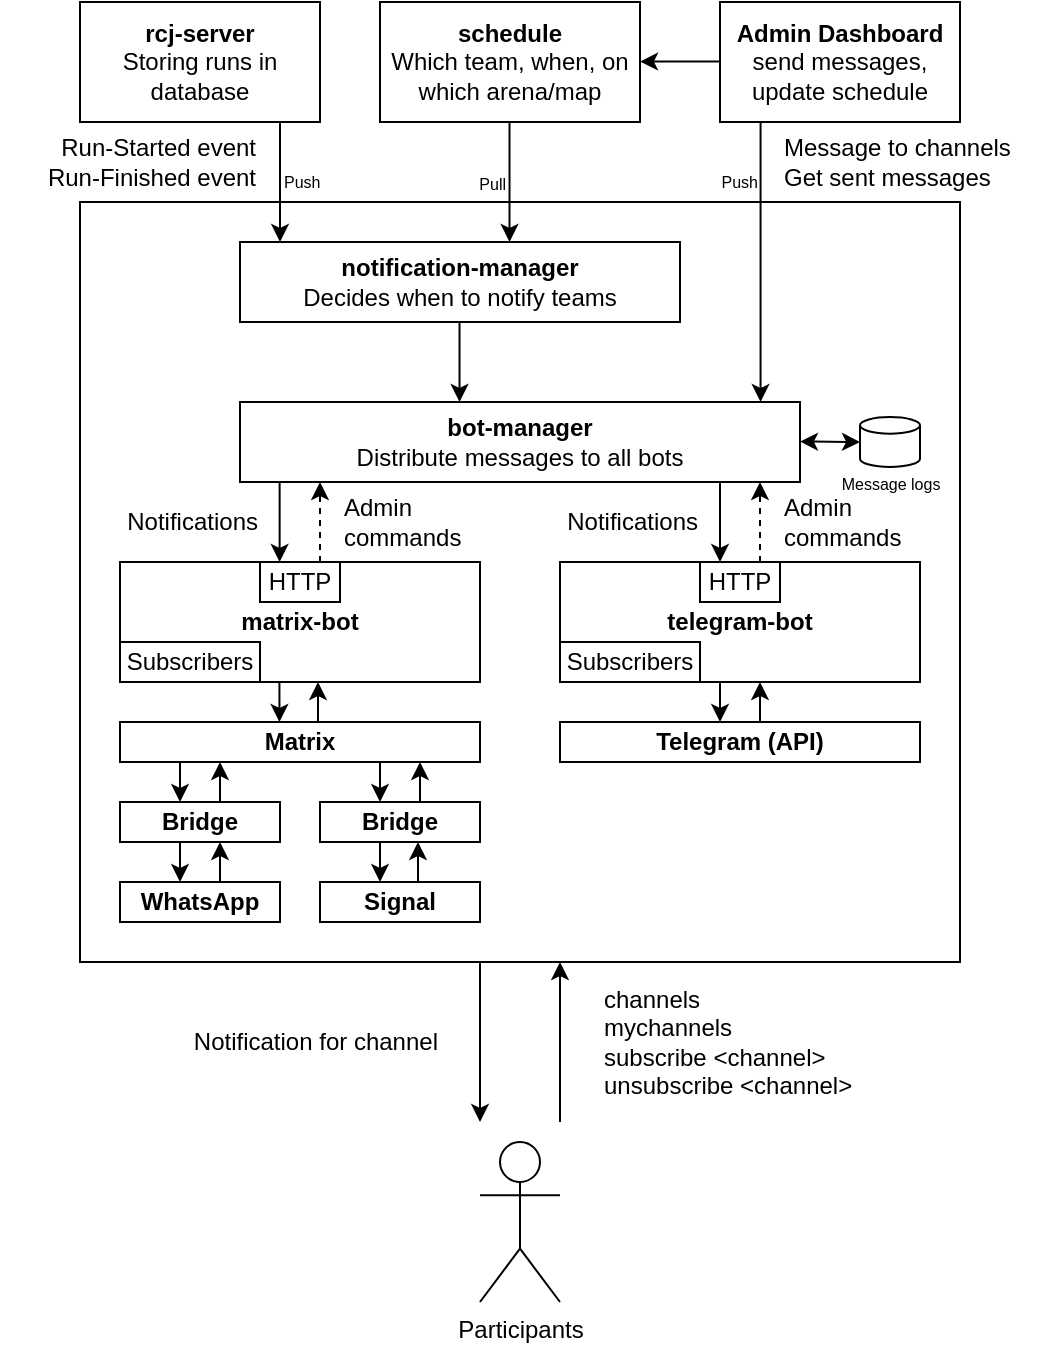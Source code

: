 <mxfile version="14.9.6" type="device"><diagram id="VN5KpYFqFtBRQFTu0aOp" name="Page-1"><mxGraphModel dx="677" dy="359" grid="1" gridSize="10" guides="1" tooltips="1" connect="1" arrows="1" fold="1" page="1" pageScale="1" pageWidth="850" pageHeight="1100" math="0" shadow="0"><root><mxCell id="0"/><mxCell id="1" parent="0"/><mxCell id="Mm0FE4l2zzhRZWlj46gT-73" value="" style="rounded=0;whiteSpace=wrap;html=1;align=right;fillColor=none;" parent="1" vertex="1"><mxGeometry x="90" y="340" width="440" height="380" as="geometry"/></mxCell><mxCell id="ebadUw3hVk4SJTyF-dkk-1" value="&lt;div&gt;&lt;b&gt;notification-manager&lt;/b&gt;&lt;/div&gt;&lt;div&gt;Decides when to notify teams&lt;br&gt;&lt;/div&gt;" style="rounded=0;whiteSpace=wrap;html=1;" vertex="1" parent="1"><mxGeometry x="170" y="360" width="220" height="40" as="geometry"/></mxCell><mxCell id="Mm0FE4l2zzhRZWlj46gT-5" value="&lt;div&gt;&lt;b&gt;rcj-server&lt;/b&gt;&lt;/div&gt;&lt;div&gt;Storing runs in database&lt;br&gt;&lt;/div&gt;" style="rounded=0;whiteSpace=wrap;html=1;" parent="1" vertex="1"><mxGeometry x="90" y="240" width="120" height="60" as="geometry"/></mxCell><mxCell id="Mm0FE4l2zzhRZWlj46gT-21" value="&lt;div&gt;&lt;b&gt;Admin Dashboard&lt;/b&gt;&lt;/div&gt;&lt;div&gt;send messages, update schedule&lt;br&gt;&lt;b&gt;&lt;/b&gt;&lt;/div&gt;" style="rounded=0;whiteSpace=wrap;html=1;" parent="1" vertex="1"><mxGeometry x="410" y="240" width="120" height="60" as="geometry"/></mxCell><mxCell id="Mm0FE4l2zzhRZWlj46gT-22" value="" style="endArrow=classic;html=1;" parent="1" edge="1"><mxGeometry width="50" height="50" relative="1" as="geometry"><mxPoint x="190.0" y="300" as="sourcePoint"/><mxPoint x="190.0" y="360" as="targetPoint"/></mxGeometry></mxCell><mxCell id="Mm0FE4l2zzhRZWlj46gT-26" value="&lt;div&gt;&lt;b&gt;schedule&lt;/b&gt;&lt;/div&gt;&lt;div&gt;Which team, when, on which arena/map&lt;br&gt;&lt;/div&gt;" style="rounded=0;whiteSpace=wrap;html=1;" parent="1" vertex="1"><mxGeometry x="240" y="240" width="130" height="60" as="geometry"/></mxCell><mxCell id="Mm0FE4l2zzhRZWlj46gT-28" value="" style="endArrow=classic;html=1;" parent="1" edge="1"><mxGeometry width="50" height="50" relative="1" as="geometry"><mxPoint x="189.72" y="580" as="sourcePoint"/><mxPoint x="189.72" y="600" as="targetPoint"/></mxGeometry></mxCell><mxCell id="Mm0FE4l2zzhRZWlj46gT-31" value="&lt;b&gt;telegram-bot&lt;/b&gt;" style="rounded=0;whiteSpace=wrap;html=1;" parent="1" vertex="1"><mxGeometry x="330" y="520" width="180" height="60" as="geometry"/></mxCell><mxCell id="Mm0FE4l2zzhRZWlj46gT-32" value="&lt;b&gt;matrix-bot&lt;/b&gt;" style="rounded=0;whiteSpace=wrap;html=1;" parent="1" vertex="1"><mxGeometry x="110" y="520" width="180" height="60" as="geometry"/></mxCell><mxCell id="Mm0FE4l2zzhRZWlj46gT-33" value="&lt;div&gt;&lt;b&gt;bot-manager&lt;/b&gt;&lt;br&gt;&lt;/div&gt;Distribute messages to all bots" style="rounded=0;whiteSpace=wrap;html=1;" parent="1" vertex="1"><mxGeometry x="170" y="440" width="280" height="40" as="geometry"/></mxCell><mxCell id="Mm0FE4l2zzhRZWlj46gT-34" value="&lt;b&gt;Telegram (API)&lt;br&gt;&lt;/b&gt;" style="rounded=0;whiteSpace=wrap;html=1;" parent="1" vertex="1"><mxGeometry x="330" y="600" width="180" height="20" as="geometry"/></mxCell><mxCell id="Mm0FE4l2zzhRZWlj46gT-35" value="&lt;b&gt;Bridge&lt;/b&gt;" style="rounded=0;whiteSpace=wrap;html=1;" parent="1" vertex="1"><mxGeometry x="110" y="640" width="80" height="20" as="geometry"/></mxCell><mxCell id="Mm0FE4l2zzhRZWlj46gT-36" value="&lt;b&gt;Bridge&lt;/b&gt;" style="rounded=0;whiteSpace=wrap;html=1;" parent="1" vertex="1"><mxGeometry x="210" y="640" width="80" height="20" as="geometry"/></mxCell><mxCell id="Mm0FE4l2zzhRZWlj46gT-37" value="&lt;b&gt;Matrix&lt;/b&gt;" style="rounded=0;whiteSpace=wrap;html=1;" parent="1" vertex="1"><mxGeometry x="110" y="600" width="180" height="20" as="geometry"/></mxCell><mxCell id="Mm0FE4l2zzhRZWlj46gT-38" value="&lt;b&gt;WhatsApp&lt;/b&gt;" style="rounded=0;whiteSpace=wrap;html=1;" parent="1" vertex="1"><mxGeometry x="110" y="680" width="80" height="20" as="geometry"/></mxCell><mxCell id="Mm0FE4l2zzhRZWlj46gT-39" value="&lt;div&gt;&lt;b&gt;Signal&lt;/b&gt;&lt;/div&gt;" style="rounded=0;whiteSpace=wrap;html=1;" parent="1" vertex="1"><mxGeometry x="210" y="680" width="80" height="20" as="geometry"/></mxCell><mxCell id="Mm0FE4l2zzhRZWlj46gT-45" value="" style="endArrow=classic;html=1;" parent="1" edge="1"><mxGeometry width="50" height="50" relative="1" as="geometry"><mxPoint x="209" y="600" as="sourcePoint"/><mxPoint x="209" y="580" as="targetPoint"/></mxGeometry></mxCell><mxCell id="Mm0FE4l2zzhRZWlj46gT-48" value="" style="endArrow=classic;html=1;" parent="1" edge="1"><mxGeometry width="50" height="50" relative="1" as="geometry"><mxPoint x="140" y="620" as="sourcePoint"/><mxPoint x="140" y="640" as="targetPoint"/></mxGeometry></mxCell><mxCell id="Mm0FE4l2zzhRZWlj46gT-49" value="" style="endArrow=classic;html=1;" parent="1" edge="1"><mxGeometry width="50" height="50" relative="1" as="geometry"><mxPoint x="160" y="640" as="sourcePoint"/><mxPoint x="160" y="620" as="targetPoint"/></mxGeometry></mxCell><mxCell id="Mm0FE4l2zzhRZWlj46gT-50" value="" style="endArrow=classic;html=1;" parent="1" edge="1"><mxGeometry width="50" height="50" relative="1" as="geometry"><mxPoint x="240" y="620" as="sourcePoint"/><mxPoint x="240" y="640" as="targetPoint"/></mxGeometry></mxCell><mxCell id="Mm0FE4l2zzhRZWlj46gT-51" value="" style="endArrow=classic;html=1;" parent="1" edge="1"><mxGeometry width="50" height="50" relative="1" as="geometry"><mxPoint x="260" y="640" as="sourcePoint"/><mxPoint x="260" y="620" as="targetPoint"/></mxGeometry></mxCell><mxCell id="Mm0FE4l2zzhRZWlj46gT-52" value="" style="endArrow=classic;html=1;" parent="1" edge="1"><mxGeometry width="50" height="50" relative="1" as="geometry"><mxPoint x="140" y="660" as="sourcePoint"/><mxPoint x="140" y="680" as="targetPoint"/></mxGeometry></mxCell><mxCell id="Mm0FE4l2zzhRZWlj46gT-53" value="" style="endArrow=classic;html=1;" parent="1" edge="1"><mxGeometry width="50" height="50" relative="1" as="geometry"><mxPoint x="160" y="680" as="sourcePoint"/><mxPoint x="160" y="660" as="targetPoint"/></mxGeometry></mxCell><mxCell id="Mm0FE4l2zzhRZWlj46gT-54" value="" style="endArrow=classic;html=1;" parent="1" edge="1"><mxGeometry width="50" height="50" relative="1" as="geometry"><mxPoint x="240" y="660" as="sourcePoint"/><mxPoint x="240" y="680" as="targetPoint"/></mxGeometry></mxCell><mxCell id="Mm0FE4l2zzhRZWlj46gT-55" value="" style="endArrow=classic;html=1;" parent="1" edge="1"><mxGeometry width="50" height="50" relative="1" as="geometry"><mxPoint x="259" y="680" as="sourcePoint"/><mxPoint x="259" y="660" as="targetPoint"/></mxGeometry></mxCell><mxCell id="Mm0FE4l2zzhRZWlj46gT-56" value="&lt;div align=&quot;left&quot;&gt;channels&lt;/div&gt;&lt;div align=&quot;left&quot;&gt;mychannels&lt;/div&gt;&lt;div align=&quot;left&quot;&gt;subscribe &amp;lt;channel&amp;gt;&lt;br&gt;&lt;/div&gt;&lt;div align=&quot;left&quot;&gt;unsubscribe &amp;lt;channel&amp;gt;&lt;br&gt;&lt;/div&gt;" style="text;html=1;align=left;verticalAlign=middle;resizable=0;points=[];autosize=1;" parent="1" vertex="1"><mxGeometry x="350" y="730" width="140" height="60" as="geometry"/></mxCell><mxCell id="Mm0FE4l2zzhRZWlj46gT-57" value="Notification for channel" style="text;html=1;align=right;verticalAlign=middle;resizable=0;points=[];autosize=1;" parent="1" vertex="1"><mxGeometry x="140" y="750" width="130" height="20" as="geometry"/></mxCell><mxCell id="Mm0FE4l2zzhRZWlj46gT-58" value="" style="endArrow=classic;html=1;dashed=1;" parent="1" edge="1"><mxGeometry width="50" height="50" relative="1" as="geometry"><mxPoint x="210" y="520" as="sourcePoint"/><mxPoint x="210" y="480" as="targetPoint"/></mxGeometry></mxCell><mxCell id="Mm0FE4l2zzhRZWlj46gT-59" value="" style="endArrow=classic;html=1;" parent="1" edge="1"><mxGeometry width="50" height="50" relative="1" as="geometry"><mxPoint x="189.81" y="480" as="sourcePoint"/><mxPoint x="189.81" y="520" as="targetPoint"/></mxGeometry></mxCell><mxCell id="Mm0FE4l2zzhRZWlj46gT-61" value="" style="endArrow=classic;html=1;dashed=1;" parent="1" edge="1"><mxGeometry width="50" height="50" relative="1" as="geometry"><mxPoint x="430" y="520" as="sourcePoint"/><mxPoint x="430" y="480" as="targetPoint"/></mxGeometry></mxCell><mxCell id="Mm0FE4l2zzhRZWlj46gT-63" value="" style="endArrow=classic;html=1;" parent="1" edge="1"><mxGeometry width="50" height="50" relative="1" as="geometry"><mxPoint x="410" y="580" as="sourcePoint"/><mxPoint x="410" y="600" as="targetPoint"/></mxGeometry></mxCell><mxCell id="Mm0FE4l2zzhRZWlj46gT-64" value="" style="endArrow=classic;html=1;" parent="1" edge="1"><mxGeometry width="50" height="50" relative="1" as="geometry"><mxPoint x="430" y="600" as="sourcePoint"/><mxPoint x="430" y="580" as="targetPoint"/></mxGeometry></mxCell><mxCell id="Mm0FE4l2zzhRZWlj46gT-66" value="" style="endArrow=classic;html=1;" parent="1" edge="1"><mxGeometry width="50" height="50" relative="1" as="geometry"><mxPoint x="304.76" y="300" as="sourcePoint"/><mxPoint x="304.76" y="360" as="targetPoint"/></mxGeometry></mxCell><mxCell id="Mm0FE4l2zzhRZWlj46gT-67" value="" style="endArrow=classic;html=1;" parent="1" edge="1"><mxGeometry width="50" height="50" relative="1" as="geometry"><mxPoint x="430.28" y="300" as="sourcePoint"/><mxPoint x="430.28" y="440" as="targetPoint"/></mxGeometry></mxCell><mxCell id="Mm0FE4l2zzhRZWlj46gT-68" value="" style="endArrow=classic;html=1;" parent="1" edge="1"><mxGeometry width="50" height="50" relative="1" as="geometry"><mxPoint x="410" y="269.8" as="sourcePoint"/><mxPoint x="370" y="269.8" as="targetPoint"/></mxGeometry></mxCell><mxCell id="Mm0FE4l2zzhRZWlj46gT-69" value="&lt;div align=&quot;right&quot;&gt;Run-Started event&lt;br&gt;&lt;/div&gt;&lt;div align=&quot;right&quot;&gt;Run-Finished event&lt;br&gt;&lt;/div&gt;" style="text;html=1;strokeColor=none;fillColor=none;align=right;verticalAlign=middle;whiteSpace=wrap;rounded=0;dashed=1;" parent="1" vertex="1"><mxGeometry x="50" y="310" width="130" height="20" as="geometry"/></mxCell><mxCell id="Mm0FE4l2zzhRZWlj46gT-70" value="&lt;div align=&quot;left&quot;&gt;Message to channels&lt;/div&gt;&lt;div align=&quot;left&quot;&gt;Get sent messages&lt;br&gt;&lt;/div&gt;" style="text;html=1;align=left;verticalAlign=middle;resizable=0;points=[];autosize=1;" parent="1" vertex="1"><mxGeometry x="440" y="305" width="130" height="30" as="geometry"/></mxCell><mxCell id="Mm0FE4l2zzhRZWlj46gT-71" value="" style="endArrow=classic;html=1;" parent="1" edge="1"><mxGeometry width="50" height="50" relative="1" as="geometry"><mxPoint x="290" y="720" as="sourcePoint"/><mxPoint x="290" y="800" as="targetPoint"/></mxGeometry></mxCell><mxCell id="Mm0FE4l2zzhRZWlj46gT-72" value="" style="endArrow=classic;html=1;" parent="1" edge="1"><mxGeometry width="50" height="50" relative="1" as="geometry"><mxPoint x="330" y="800" as="sourcePoint"/><mxPoint x="330" y="720" as="targetPoint"/></mxGeometry></mxCell><mxCell id="Mm0FE4l2zzhRZWlj46gT-74" value="Participants" style="shape=umlActor;verticalLabelPosition=bottom;verticalAlign=top;html=1;outlineConnect=0;fillColor=none;align=center;" parent="1" vertex="1"><mxGeometry x="290" y="810" width="40" height="80" as="geometry"/></mxCell><mxCell id="Mm0FE4l2zzhRZWlj46gT-75" value="Notifications" style="text;html=1;align=right;verticalAlign=middle;resizable=0;points=[];autosize=1;" parent="1" vertex="1"><mxGeometry x="100" y="490" width="80" height="20" as="geometry"/></mxCell><mxCell id="Mm0FE4l2zzhRZWlj46gT-76" value="Notifications" style="text;html=1;align=right;verticalAlign=middle;resizable=0;points=[];autosize=1;" parent="1" vertex="1"><mxGeometry x="320" y="490" width="80" height="20" as="geometry"/></mxCell><mxCell id="Mm0FE4l2zzhRZWlj46gT-77" value="&lt;div&gt;Admin&lt;/div&gt;&lt;div&gt;commands&lt;/div&gt;" style="text;html=1;align=left;verticalAlign=middle;resizable=0;points=[];autosize=1;" parent="1" vertex="1"><mxGeometry x="220" y="485" width="70" height="30" as="geometry"/></mxCell><mxCell id="Mm0FE4l2zzhRZWlj46gT-79" value="&lt;div&gt;Admin&lt;/div&gt;&lt;div&gt;commands&lt;/div&gt;" style="text;html=1;align=left;verticalAlign=middle;resizable=0;points=[];autosize=1;" parent="1" vertex="1"><mxGeometry x="440" y="485" width="70" height="30" as="geometry"/></mxCell><mxCell id="Mm0FE4l2zzhRZWlj46gT-80" value="&lt;div align=&quot;center&quot;&gt;HTTP&lt;/div&gt;" style="rounded=0;whiteSpace=wrap;html=1;align=center;" parent="1" vertex="1"><mxGeometry x="400" y="520" width="40" height="20" as="geometry"/></mxCell><mxCell id="Mm0FE4l2zzhRZWlj46gT-81" value="&lt;div align=&quot;center&quot;&gt;HTTP&lt;/div&gt;" style="rounded=0;whiteSpace=wrap;html=1;align=center;" parent="1" vertex="1"><mxGeometry x="180" y="520" width="40" height="20" as="geometry"/></mxCell><mxCell id="Mm0FE4l2zzhRZWlj46gT-90" value="" style="endArrow=classic;html=1;" parent="1" edge="1"><mxGeometry width="50" height="50" relative="1" as="geometry"><mxPoint x="410.0" y="480.0" as="sourcePoint"/><mxPoint x="410.0" y="520.0" as="targetPoint"/></mxGeometry></mxCell><mxCell id="Mm0FE4l2zzhRZWlj46gT-95" value="&lt;div style=&quot;font-size: 8px&quot; align=&quot;left&quot;&gt;&lt;font style=&quot;font-size: 8px&quot;&gt;Push&lt;/font&gt;&lt;/div&gt;" style="text;html=1;align=left;verticalAlign=middle;resizable=0;points=[];autosize=1;" parent="1" vertex="1"><mxGeometry x="190.28" y="320" width="30" height="20" as="geometry"/></mxCell><mxCell id="Mm0FE4l2zzhRZWlj46gT-96" value="&lt;div style=&quot;font-size: 8px&quot;&gt;&lt;font style=&quot;font-size: 8px&quot;&gt;Push&lt;/font&gt;&lt;/div&gt;" style="text;html=1;align=right;verticalAlign=middle;resizable=0;points=[];autosize=1;" parent="1" vertex="1"><mxGeometry x="400.28" y="320" width="30" height="20" as="geometry"/></mxCell><mxCell id="Mm0FE4l2zzhRZWlj46gT-97" value="&lt;font style=&quot;font-size: 8px&quot;&gt;Pull&lt;/font&gt;" style="text;html=1;align=right;verticalAlign=middle;resizable=0;points=[];autosize=1;" parent="1" vertex="1"><mxGeometry x="274" y="320" width="30" height="20" as="geometry"/></mxCell><mxCell id="Mm0FE4l2zzhRZWlj46gT-99" value="Subscribers" style="rounded=0;whiteSpace=wrap;html=1;align=center;" parent="1" vertex="1"><mxGeometry x="330" y="560" width="70" height="20" as="geometry"/></mxCell><mxCell id="ebadUw3hVk4SJTyF-dkk-2" value="" style="strokeWidth=1;html=1;shape=mxgraph.flowchart.database;whiteSpace=wrap;" vertex="1" parent="1"><mxGeometry x="480" y="447.5" width="30" height="25" as="geometry"/></mxCell><mxCell id="ebadUw3hVk4SJTyF-dkk-3" value="&lt;font style=&quot;font-size: 8px&quot;&gt;Message logs&lt;br&gt;&lt;/font&gt;" style="text;html=1;align=center;verticalAlign=middle;resizable=0;points=[];autosize=1;" vertex="1" parent="1"><mxGeometry x="465" y="470" width="60" height="20" as="geometry"/></mxCell><mxCell id="ebadUw3hVk4SJTyF-dkk-4" value="" style="endArrow=classic;startArrow=classic;html=1;" edge="1" parent="1"><mxGeometry width="50" height="50" relative="1" as="geometry"><mxPoint x="450" y="459.76" as="sourcePoint"/><mxPoint x="480" y="460" as="targetPoint"/></mxGeometry></mxCell><mxCell id="ebadUw3hVk4SJTyF-dkk-5" value="" style="endArrow=classic;html=1;" edge="1" parent="1"><mxGeometry width="50" height="50" relative="1" as="geometry"><mxPoint x="279.76" y="400" as="sourcePoint"/><mxPoint x="279.76" y="440" as="targetPoint"/></mxGeometry></mxCell><mxCell id="ebadUw3hVk4SJTyF-dkk-6" value="Subscribers" style="rounded=0;whiteSpace=wrap;html=1;align=center;" vertex="1" parent="1"><mxGeometry x="110" y="560" width="70" height="20" as="geometry"/></mxCell></root></mxGraphModel></diagram></mxfile>